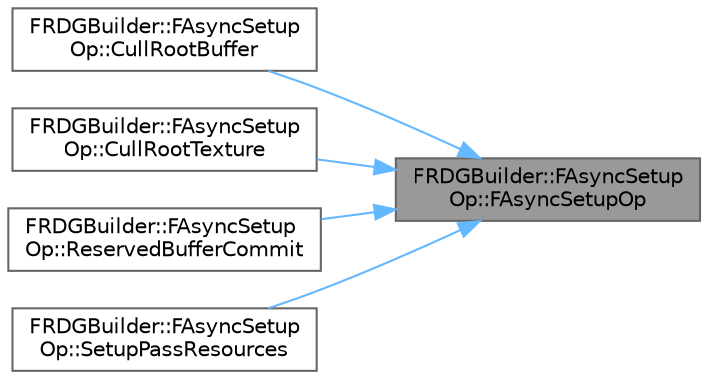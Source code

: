 digraph "FRDGBuilder::FAsyncSetupOp::FAsyncSetupOp"
{
 // INTERACTIVE_SVG=YES
 // LATEX_PDF_SIZE
  bgcolor="transparent";
  edge [fontname=Helvetica,fontsize=10,labelfontname=Helvetica,labelfontsize=10];
  node [fontname=Helvetica,fontsize=10,shape=box,height=0.2,width=0.4];
  rankdir="RL";
  Node1 [id="Node000001",label="FRDGBuilder::FAsyncSetup\lOp::FAsyncSetupOp",height=0.2,width=0.4,color="gray40", fillcolor="grey60", style="filled", fontcolor="black",tooltip=" "];
  Node1 -> Node2 [id="edge1_Node000001_Node000002",dir="back",color="steelblue1",style="solid",tooltip=" "];
  Node2 [id="Node000002",label="FRDGBuilder::FAsyncSetup\lOp::CullRootBuffer",height=0.2,width=0.4,color="grey40", fillcolor="white", style="filled",URL="$d8/d36/structFRDGBuilder_1_1FAsyncSetupOp.html#aebe80651989c813f70254138189fa44d",tooltip=" "];
  Node1 -> Node3 [id="edge2_Node000001_Node000003",dir="back",color="steelblue1",style="solid",tooltip=" "];
  Node3 [id="Node000003",label="FRDGBuilder::FAsyncSetup\lOp::CullRootTexture",height=0.2,width=0.4,color="grey40", fillcolor="white", style="filled",URL="$d8/d36/structFRDGBuilder_1_1FAsyncSetupOp.html#a56d02803bc07df615f3c1aa7073f780a",tooltip=" "];
  Node1 -> Node4 [id="edge3_Node000001_Node000004",dir="back",color="steelblue1",style="solid",tooltip=" "];
  Node4 [id="Node000004",label="FRDGBuilder::FAsyncSetup\lOp::ReservedBufferCommit",height=0.2,width=0.4,color="grey40", fillcolor="white", style="filled",URL="$d8/d36/structFRDGBuilder_1_1FAsyncSetupOp.html#a4bb7e2b8526eafb0f74493ce1a1bb5ee",tooltip=" "];
  Node1 -> Node5 [id="edge4_Node000001_Node000005",dir="back",color="steelblue1",style="solid",tooltip=" "];
  Node5 [id="Node000005",label="FRDGBuilder::FAsyncSetup\lOp::SetupPassResources",height=0.2,width=0.4,color="grey40", fillcolor="white", style="filled",URL="$d8/d36/structFRDGBuilder_1_1FAsyncSetupOp.html#a83b29c24dea58f1276d06bcfd683191b",tooltip=" "];
}

